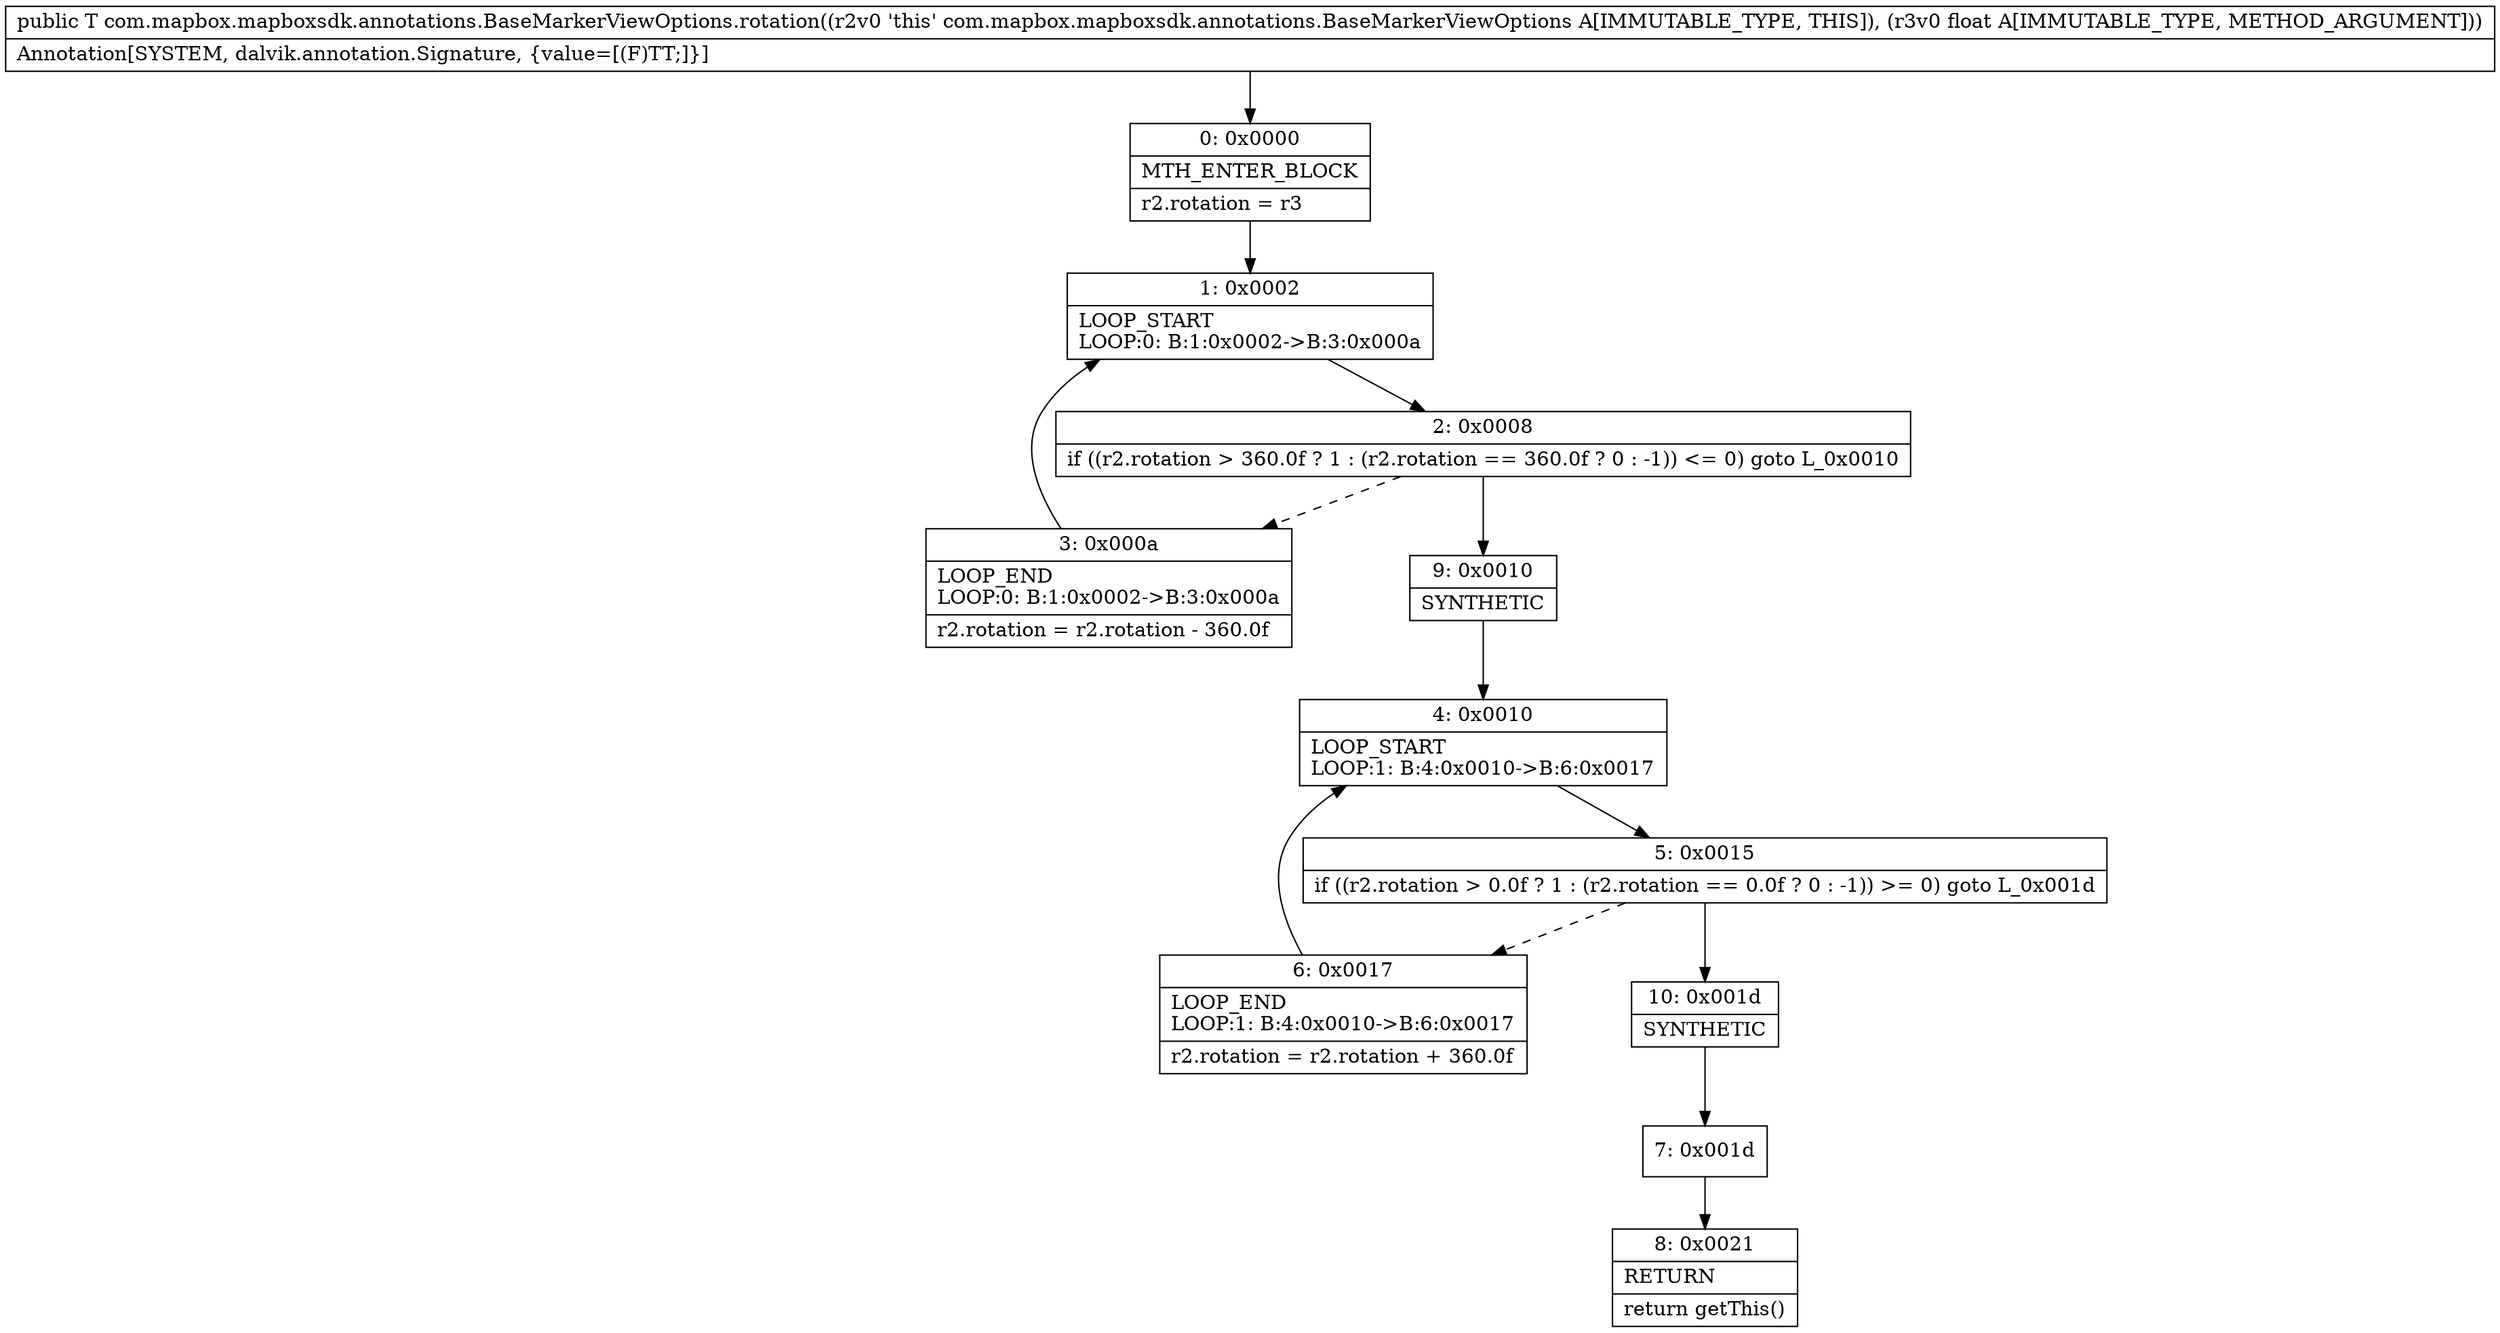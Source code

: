 digraph "CFG forcom.mapbox.mapboxsdk.annotations.BaseMarkerViewOptions.rotation(F)Lcom\/mapbox\/mapboxsdk\/annotations\/BaseMarkerViewOptions;" {
Node_0 [shape=record,label="{0\:\ 0x0000|MTH_ENTER_BLOCK\l|r2.rotation = r3\l}"];
Node_1 [shape=record,label="{1\:\ 0x0002|LOOP_START\lLOOP:0: B:1:0x0002\-\>B:3:0x000a\l}"];
Node_2 [shape=record,label="{2\:\ 0x0008|if ((r2.rotation \> 360.0f ? 1 : (r2.rotation == 360.0f ? 0 : \-1)) \<= 0) goto L_0x0010\l}"];
Node_3 [shape=record,label="{3\:\ 0x000a|LOOP_END\lLOOP:0: B:1:0x0002\-\>B:3:0x000a\l|r2.rotation = r2.rotation \- 360.0f\l}"];
Node_4 [shape=record,label="{4\:\ 0x0010|LOOP_START\lLOOP:1: B:4:0x0010\-\>B:6:0x0017\l}"];
Node_5 [shape=record,label="{5\:\ 0x0015|if ((r2.rotation \> 0.0f ? 1 : (r2.rotation == 0.0f ? 0 : \-1)) \>= 0) goto L_0x001d\l}"];
Node_6 [shape=record,label="{6\:\ 0x0017|LOOP_END\lLOOP:1: B:4:0x0010\-\>B:6:0x0017\l|r2.rotation = r2.rotation + 360.0f\l}"];
Node_7 [shape=record,label="{7\:\ 0x001d}"];
Node_8 [shape=record,label="{8\:\ 0x0021|RETURN\l|return getThis()\l}"];
Node_9 [shape=record,label="{9\:\ 0x0010|SYNTHETIC\l}"];
Node_10 [shape=record,label="{10\:\ 0x001d|SYNTHETIC\l}"];
MethodNode[shape=record,label="{public T com.mapbox.mapboxsdk.annotations.BaseMarkerViewOptions.rotation((r2v0 'this' com.mapbox.mapboxsdk.annotations.BaseMarkerViewOptions A[IMMUTABLE_TYPE, THIS]), (r3v0 float A[IMMUTABLE_TYPE, METHOD_ARGUMENT]))  | Annotation[SYSTEM, dalvik.annotation.Signature, \{value=[(F)TT;]\}]\l}"];
MethodNode -> Node_0;
Node_0 -> Node_1;
Node_1 -> Node_2;
Node_2 -> Node_3[style=dashed];
Node_2 -> Node_9;
Node_3 -> Node_1;
Node_4 -> Node_5;
Node_5 -> Node_6[style=dashed];
Node_5 -> Node_10;
Node_6 -> Node_4;
Node_7 -> Node_8;
Node_9 -> Node_4;
Node_10 -> Node_7;
}

